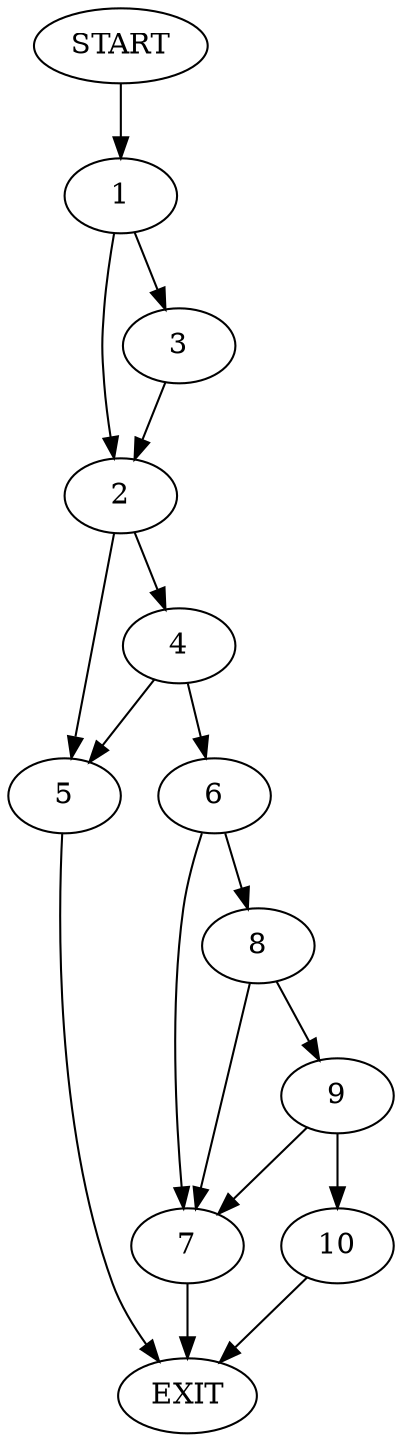digraph {
0 [label="START"]
11 [label="EXIT"]
0 -> 1
1 -> 2
1 -> 3
2 -> 4
2 -> 5
3 -> 2
5 -> 11
4 -> 6
4 -> 5
6 -> 7
6 -> 8
8 -> 7
8 -> 9
7 -> 11
9 -> 7
9 -> 10
10 -> 11
}

